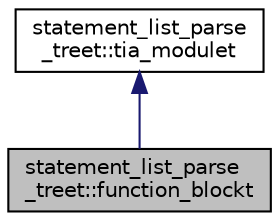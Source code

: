 digraph "statement_list_parse_treet::function_blockt"
{
 // LATEX_PDF_SIZE
  bgcolor="transparent";
  edge [fontname="Helvetica",fontsize="10",labelfontname="Helvetica",labelfontsize="10"];
  node [fontname="Helvetica",fontsize="10",shape=record];
  Node1 [label="statement_list_parse\l_treet::function_blockt",height=0.2,width=0.4,color="black", fillcolor="grey75", style="filled", fontcolor="black",tooltip="Structure for a simple function block in Statement List."];
  Node2 -> Node1 [dir="back",color="midnightblue",fontsize="10",style="solid",fontname="Helvetica"];
  Node2 [label="statement_list_parse\l_treet::tia_modulet",height=0.2,width=0.4,color="black",URL="$structstatement__list__parse__treet_1_1tia__modulet.html",tooltip="Base element of all modules in the Totally Integrated Automation (TIA) portal by Siemens."];
}
